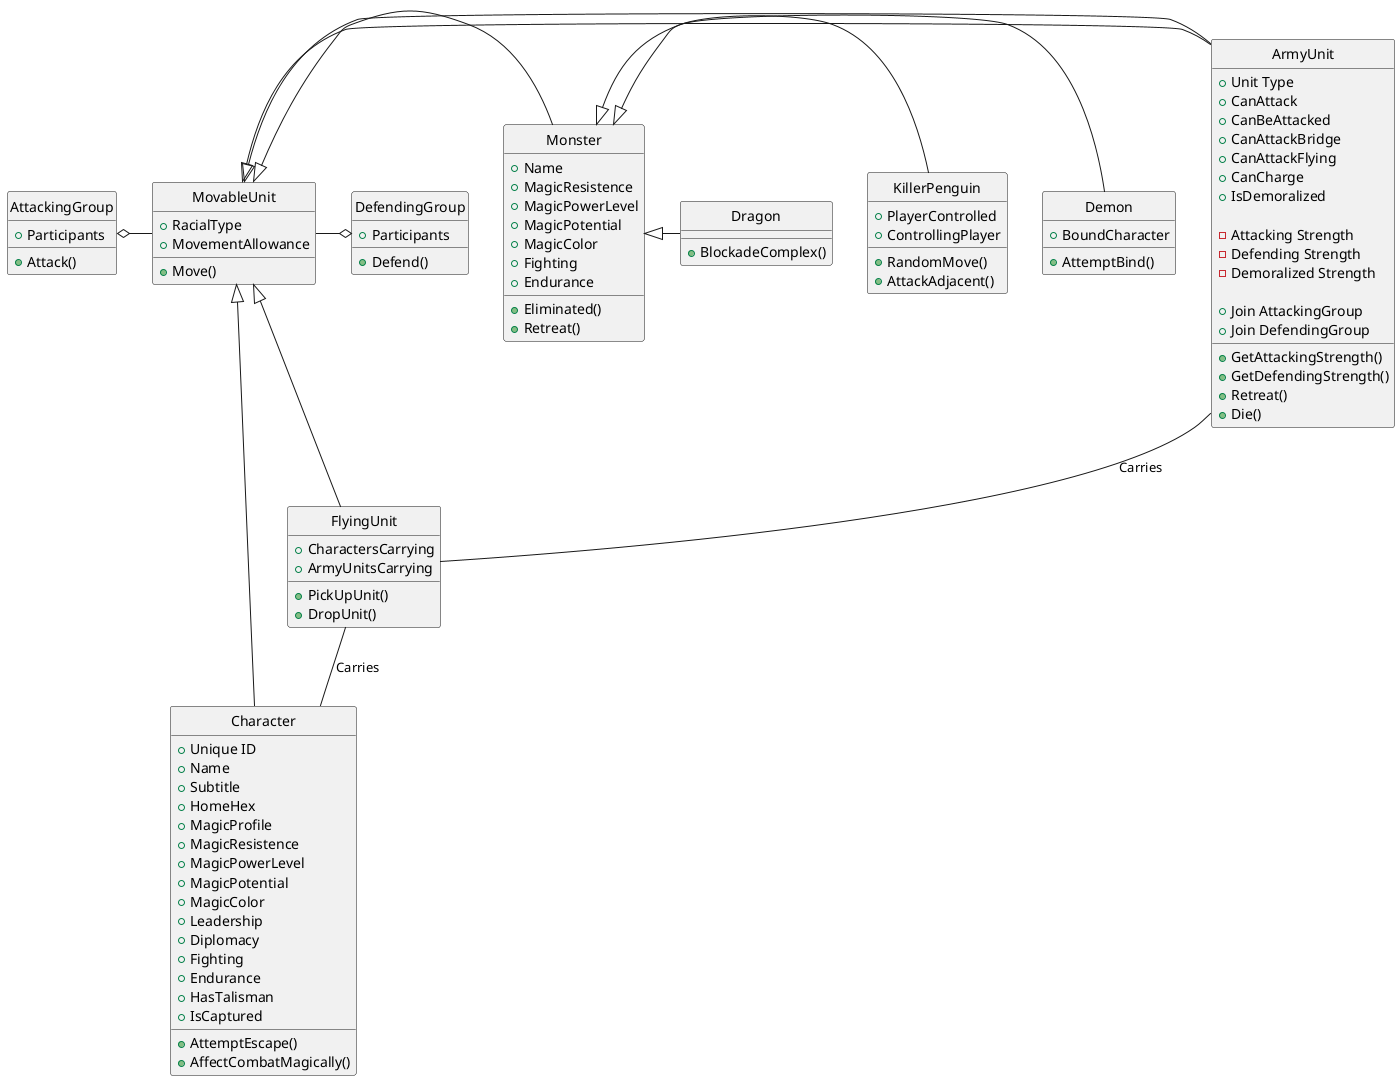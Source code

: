 'this is the comment syntax

@startuml
hide circle

MovableUnit <|- ArmyUnit
MovableUnit <|- Character
MovableUnit <|- Monster
MovableUnit <|- ArmyUnit
FlyingUnit -|> MovableUnit
Monster <|- Demon
Monster <|- KillerPenguin
Monster <|- Dragon

FlyingUnit --  Character : Carries
ArmyUnit -- FlyingUnit : Carries

AttackingGroup o- MovableUnit
MovableUnit -o DefendingGroup

class AttackingGroup{
+ Participants
+ Attack()
}

class DefendingGroup{
+ Participants
+ Defend()
}

class ArmyUnit { 

+ Unit Type 
+ CanAttack
+ CanBeAttacked
+ CanAttackBridge
+ CanAttackFlying
+ CanCharge
+ IsDemoralized

- Attacking Strength
- Defending Strength
- Demoralized Strength

+ GetAttackingStrength()
+ GetDefendingStrength()
+ Join AttackingGroup
+ Join DefendingGroup
+ Retreat()
+ Die()

}


class FlyingUnit {
+ CharactersCarrying
+ ArmyUnitsCarrying
+ PickUpUnit()
+ DropUnit()
}

class MovableUnit {
+ RacialType
+ MovementAllowance
+ Move()
}

class Character {
+ Unique ID
+ Name
+ Subtitle
+ HomeHex
+ MagicProfile
+ MagicResistence
+ MagicPowerLevel
+ MagicPotential
+ MagicColor
+ Leadership
+ Diplomacy
+ Fighting
+ Endurance
+ HasTalisman
+ IsCaptured

+ AttemptEscape()
+ AffectCombatMagically()
}

class Monster {
+ Name
+ MagicResistence
+ MagicPowerLevel
+ MagicPotential
+ MagicColor
+ Fighting
+ Endurance

+ Eliminated()
+ Retreat()
}

class Demon {
+ BoundCharacter

+ AttemptBind()
}

class KillerPenguin {
+ PlayerControlled
+ ControllingPlayer

+ RandomMove()
+ AttackAdjacent()

}

class Dragon {
+ BlockadeComplex()
}
@enduml


'Writeup: Putting this here for now:

' A movable unit is something with a race that a player can move.

' An army unit is something that attacks and defends directly. Army
' units are mostly differentiated by their fixed attacking and defending
' strengths, and by restrictions on what sort of units and terrain they
' can attack. Each individual army unit may be in several different
' states. IsDemoralized is a state that can persist between game turns.
' CanAttack and CanBeAttacked are states that are reset each game turn,
' (these states stem from the rule that each unit can only participate
' in a single attack each game turn).

' What can an ArmyUnit do? Attack, defend, retreat and die. The games
' rules are best reflected by considring attacking and defending as
' group operations (possibly in a group of size 1). The AttackingGroup
' and DefendingGroup classes capture this.

' FlyingUnits are a subclass of normal ArmyUnits, but they can carry a
' single unit or any number of characters.

' Characters are independant units with unique stats depending on character ID.
' They can be attached to armies, or move independantly
' Stats are set depending on the character card, of which there are 40. Characters can be
' captured by an enemy army. If captured, capturing player can eliminate character, take any talismans that
' character may possess, and move with and between armies. Moving army that is holding captured character without
' explicitly stating to bring said character, is considored implictly to release said character.

' Monsters are also independant units, and are either autonomous or controlled by a player, depending on Monster
' race and scenario settings.
